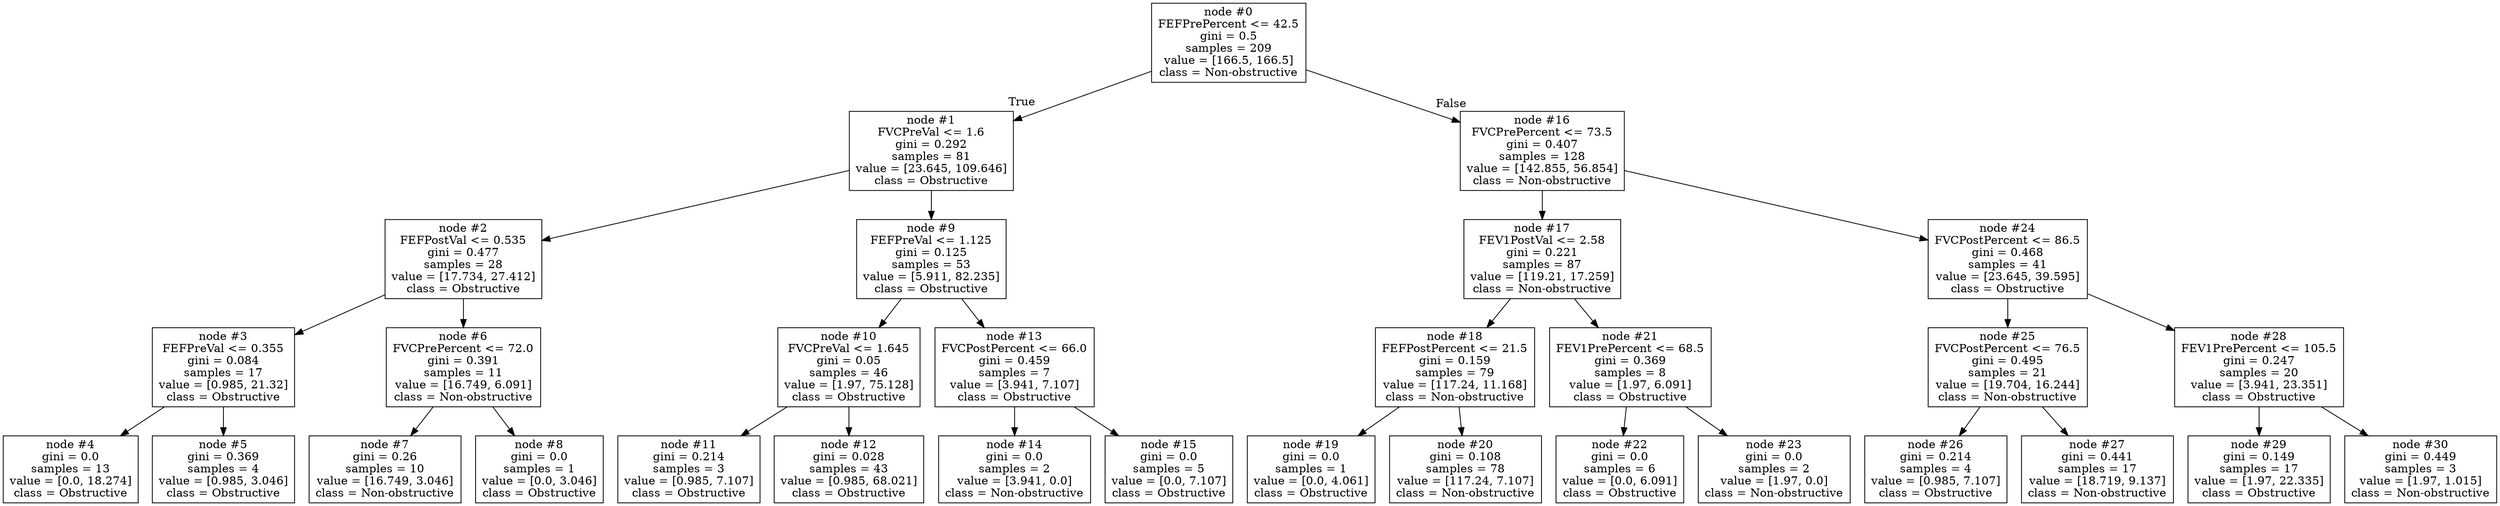 digraph Tree {
node [shape=box] ;
0 [label="node #0\nFEFPrePercent <= 42.5\ngini = 0.5\nsamples = 209\nvalue = [166.5, 166.5]\nclass = Non-obstructive"] ;
1 [label="node #1\nFVCPreVal <= 1.6\ngini = 0.292\nsamples = 81\nvalue = [23.645, 109.646]\nclass = Obstructive"] ;
0 -> 1 [labeldistance=2.5, labelangle=45, headlabel="True"] ;
2 [label="node #2\nFEFPostVal <= 0.535\ngini = 0.477\nsamples = 28\nvalue = [17.734, 27.412]\nclass = Obstructive"] ;
1 -> 2 ;
3 [label="node #3\nFEFPreVal <= 0.355\ngini = 0.084\nsamples = 17\nvalue = [0.985, 21.32]\nclass = Obstructive"] ;
2 -> 3 ;
4 [label="node #4\ngini = 0.0\nsamples = 13\nvalue = [0.0, 18.274]\nclass = Obstructive"] ;
3 -> 4 ;
5 [label="node #5\ngini = 0.369\nsamples = 4\nvalue = [0.985, 3.046]\nclass = Obstructive"] ;
3 -> 5 ;
6 [label="node #6\nFVCPrePercent <= 72.0\ngini = 0.391\nsamples = 11\nvalue = [16.749, 6.091]\nclass = Non-obstructive"] ;
2 -> 6 ;
7 [label="node #7\ngini = 0.26\nsamples = 10\nvalue = [16.749, 3.046]\nclass = Non-obstructive"] ;
6 -> 7 ;
8 [label="node #8\ngini = 0.0\nsamples = 1\nvalue = [0.0, 3.046]\nclass = Obstructive"] ;
6 -> 8 ;
9 [label="node #9\nFEFPreVal <= 1.125\ngini = 0.125\nsamples = 53\nvalue = [5.911, 82.235]\nclass = Obstructive"] ;
1 -> 9 ;
10 [label="node #10\nFVCPreVal <= 1.645\ngini = 0.05\nsamples = 46\nvalue = [1.97, 75.128]\nclass = Obstructive"] ;
9 -> 10 ;
11 [label="node #11\ngini = 0.214\nsamples = 3\nvalue = [0.985, 7.107]\nclass = Obstructive"] ;
10 -> 11 ;
12 [label="node #12\ngini = 0.028\nsamples = 43\nvalue = [0.985, 68.021]\nclass = Obstructive"] ;
10 -> 12 ;
13 [label="node #13\nFVCPostPercent <= 66.0\ngini = 0.459\nsamples = 7\nvalue = [3.941, 7.107]\nclass = Obstructive"] ;
9 -> 13 ;
14 [label="node #14\ngini = 0.0\nsamples = 2\nvalue = [3.941, 0.0]\nclass = Non-obstructive"] ;
13 -> 14 ;
15 [label="node #15\ngini = 0.0\nsamples = 5\nvalue = [0.0, 7.107]\nclass = Obstructive"] ;
13 -> 15 ;
16 [label="node #16\nFVCPrePercent <= 73.5\ngini = 0.407\nsamples = 128\nvalue = [142.855, 56.854]\nclass = Non-obstructive"] ;
0 -> 16 [labeldistance=2.5, labelangle=-45, headlabel="False"] ;
17 [label="node #17\nFEV1PostVal <= 2.58\ngini = 0.221\nsamples = 87\nvalue = [119.21, 17.259]\nclass = Non-obstructive"] ;
16 -> 17 ;
18 [label="node #18\nFEFPostPercent <= 21.5\ngini = 0.159\nsamples = 79\nvalue = [117.24, 11.168]\nclass = Non-obstructive"] ;
17 -> 18 ;
19 [label="node #19\ngini = 0.0\nsamples = 1\nvalue = [0.0, 4.061]\nclass = Obstructive"] ;
18 -> 19 ;
20 [label="node #20\ngini = 0.108\nsamples = 78\nvalue = [117.24, 7.107]\nclass = Non-obstructive"] ;
18 -> 20 ;
21 [label="node #21\nFEV1PrePercent <= 68.5\ngini = 0.369\nsamples = 8\nvalue = [1.97, 6.091]\nclass = Obstructive"] ;
17 -> 21 ;
22 [label="node #22\ngini = 0.0\nsamples = 6\nvalue = [0.0, 6.091]\nclass = Obstructive"] ;
21 -> 22 ;
23 [label="node #23\ngini = 0.0\nsamples = 2\nvalue = [1.97, 0.0]\nclass = Non-obstructive"] ;
21 -> 23 ;
24 [label="node #24\nFVCPostPercent <= 86.5\ngini = 0.468\nsamples = 41\nvalue = [23.645, 39.595]\nclass = Obstructive"] ;
16 -> 24 ;
25 [label="node #25\nFVCPostPercent <= 76.5\ngini = 0.495\nsamples = 21\nvalue = [19.704, 16.244]\nclass = Non-obstructive"] ;
24 -> 25 ;
26 [label="node #26\ngini = 0.214\nsamples = 4\nvalue = [0.985, 7.107]\nclass = Obstructive"] ;
25 -> 26 ;
27 [label="node #27\ngini = 0.441\nsamples = 17\nvalue = [18.719, 9.137]\nclass = Non-obstructive"] ;
25 -> 27 ;
28 [label="node #28\nFEV1PrePercent <= 105.5\ngini = 0.247\nsamples = 20\nvalue = [3.941, 23.351]\nclass = Obstructive"] ;
24 -> 28 ;
29 [label="node #29\ngini = 0.149\nsamples = 17\nvalue = [1.97, 22.335]\nclass = Obstructive"] ;
28 -> 29 ;
30 [label="node #30\ngini = 0.449\nsamples = 3\nvalue = [1.97, 1.015]\nclass = Non-obstructive"] ;
28 -> 30 ;
}